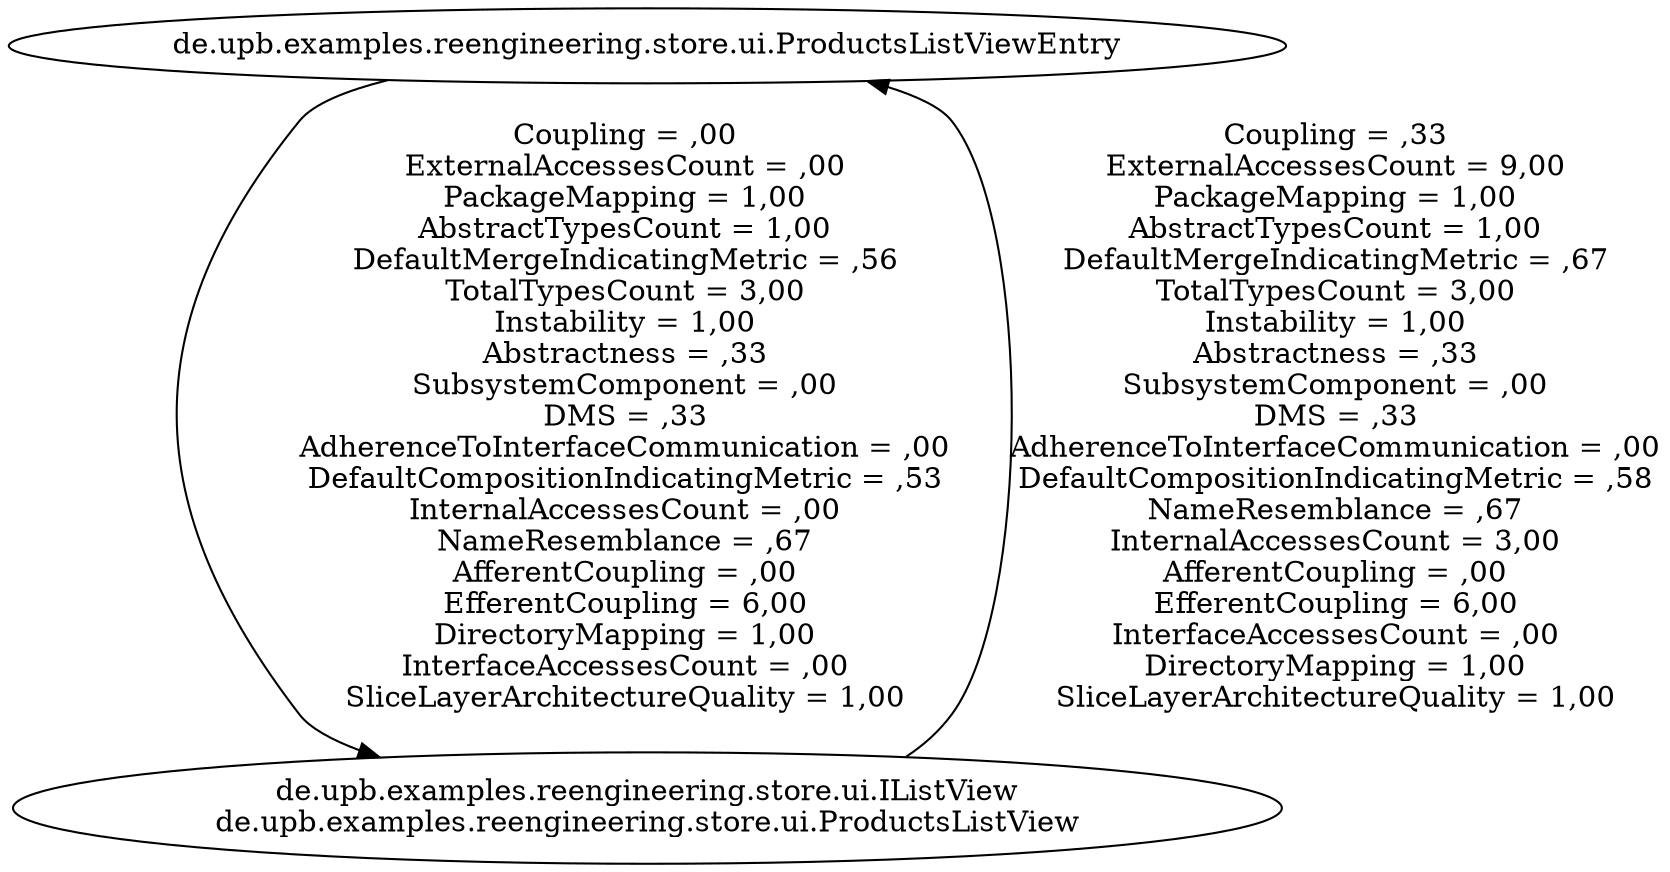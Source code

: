 digraph G {
"de.upb.examples.reengineering.store.ui.ProductsListViewEntry";
"de.upb.examples.reengineering.store.ui.IListView\nde.upb.examples.reengineering.store.ui.ProductsListView";
"de.upb.examples.reengineering.store.ui.ProductsListViewEntry" -> "de.upb.examples.reengineering.store.ui.IListView\nde.upb.examples.reengineering.store.ui.ProductsListView" [label="Coupling = ,00\nExternalAccessesCount = ,00\nPackageMapping = 1,00\nAbstractTypesCount = 1,00\nDefaultMergeIndicatingMetric = ,56\nTotalTypesCount = 3,00\nInstability = 1,00\nAbstractness = ,33\nSubsystemComponent = ,00\nDMS = ,33\nAdherenceToInterfaceCommunication = ,00\nDefaultCompositionIndicatingMetric = ,53\nInternalAccessesCount = ,00\nNameResemblance = ,67\nAfferentCoupling = ,00\nEfferentCoupling = 6,00\nDirectoryMapping = 1,00\nInterfaceAccessesCount = ,00\nSliceLayerArchitectureQuality = 1,00\n"];
"de.upb.examples.reengineering.store.ui.IListView\nde.upb.examples.reengineering.store.ui.ProductsListView" -> "de.upb.examples.reengineering.store.ui.ProductsListViewEntry" [label="Coupling = ,33\nExternalAccessesCount = 9,00\nPackageMapping = 1,00\nAbstractTypesCount = 1,00\nDefaultMergeIndicatingMetric = ,67\nTotalTypesCount = 3,00\nInstability = 1,00\nAbstractness = ,33\nSubsystemComponent = ,00\nDMS = ,33\nAdherenceToInterfaceCommunication = ,00\nDefaultCompositionIndicatingMetric = ,58\nNameResemblance = ,67\nInternalAccessesCount = 3,00\nAfferentCoupling = ,00\nEfferentCoupling = 6,00\nInterfaceAccessesCount = ,00\nDirectoryMapping = 1,00\nSliceLayerArchitectureQuality = 1,00\n"];
}
